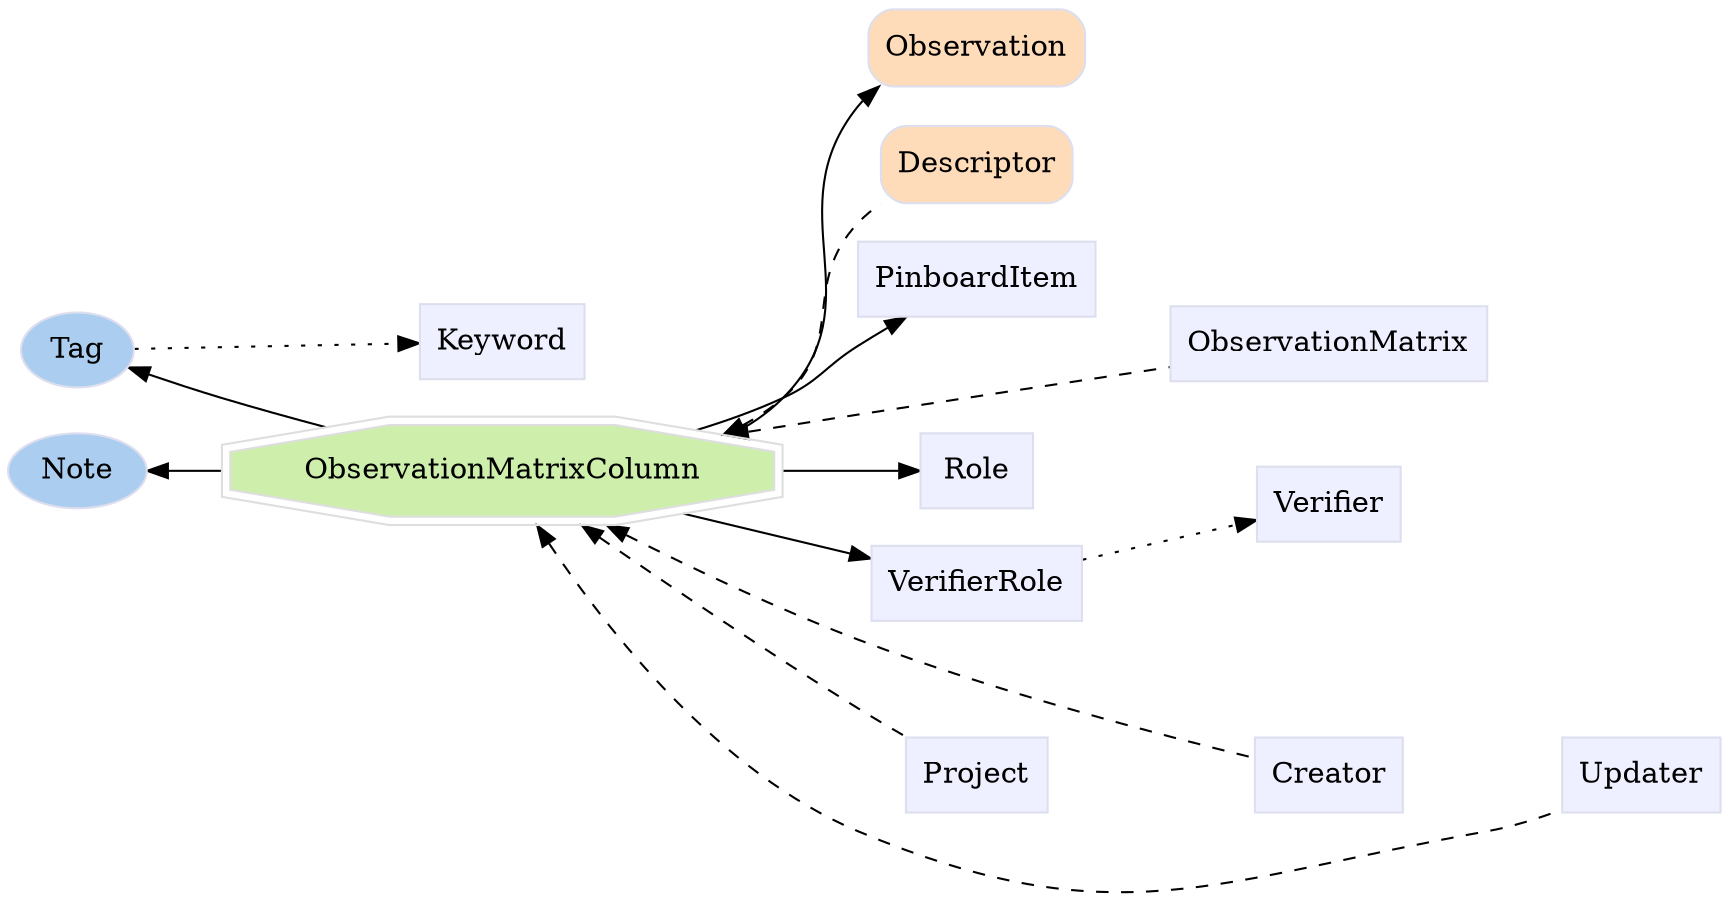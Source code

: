 digraph ObservationMatrixColumn {
	graph [bb="0,0,709.64,419.32",
		label="",
		outputorder=edgesfirst,
		rankdir=LR
	];
	node [label="\N"];
	subgraph annotator_cluster {
		graph [rank=min];
		Tag	[color="#dddeee",
			fillcolor="#abcdef",
			group=annotator,
			height=0.5,
			href="/develop/Data/models.html#tag",
			label=Tag,
			pos="27.948,254.82",
			shape=oval,
			style=filled,
			target=_top,
			width=0.75];
		Note	[color="#dddeee",
			fillcolor="#abcdef",
			group=annotator,
			height=0.5,
			href="/develop/Data/models.html#note",
			label=Note,
			pos="27.948,198.82",
			shape=oval,
			style=filled,
			target=_top,
			width=0.77632];
	}
	subgraph core {
		Observation	[color="#dddeee",
			fillcolor="#fedcba",
			group=core,
			height=0.51389,
			href="/develop/Data/models.html#observation",
			label=Observation,
			pos="412.14,400.82",
			shape=Mrecord,
			style=filled,
			target=_top,
			width=1.1528];
		Descriptor	[color="#dddeee",
			fillcolor="#fedcba",
			group=core,
			height=0.51389,
			href="/develop/Data/models.html#descriptor",
			label=Descriptor,
			pos="412.14,345.82",
			shape=Mrecord,
			style=filled,
			target=_top,
			width=1.0278];
	}
	subgraph supporting {
		ObservationMatrixColumn	[color="#dedede",
			fillcolor="#cdefab",
			group=target,
			height=0.61111,
			href="/develop/Data/models.html#observation-matrix-column",
			label=ObservationMatrixColumn,
			pos="211.27,198.82",
			shape=doubleoctagon,
			style=filled,
			target=_top,
			width=3.3159];
		Keyword	[color="#dddeee",
			fillcolor="#eeefff",
			group=supporting,
			height=0.5,
			href="/develop/Data/models.html#keyword",
			label=Keyword,
			pos="211.27,256.82",
			shape=box,
			style=filled,
			target=_top,
			width=0.93056];
		PinboardItem	[color="#dddeee",
			fillcolor="#eeefff",
			group=supporting,
			height=0.5,
			href="/develop/Data/models.html#pinboard-item",
			label=PinboardItem,
			pos="412.14,290.82",
			shape=box,
			style=filled,
			target=_top,
			width=1.2639];
		Role	[color="#dddeee",
			fillcolor="#eeefff",
			group=supporting,
			height=0.5,
			href="/develop/Data/models.html#role",
			label=Role,
			pos="412.14,198.82",
			shape=box,
			style=filled,
			target=_top,
			width=0.75];
		VerifierRole	[color="#dddeee",
			fillcolor="#eeefff",
			group=supporting,
			height=0.5,
			href="/develop/Data/models.html#verifier-role",
			label=VerifierRole,
			pos="412.14,144.82",
			shape=box,
			style=filled,
			target=_top,
			width=1.1528];
		Verifier	[color="#dddeee",
			fillcolor="#eeefff",
			group=supporting,
			height=0.5,
			href="/develop/Data/models.html#verifier",
			label=Verifier,
			pos="553.64,171.82",
			shape=box,
			style=filled,
			target=_top,
			width=0.79167];
		Creator	[color="#dddeee",
			fillcolor="#eeefff",
			group=supporting,
			height=0.5,
			href="/develop/Data/models.html#creator",
			label=Creator,
			pos="553.64,52.824",
			shape=box,
			style=filled,
			target=_top,
			width=0.79167];
		ObservationMatrix	[color="#dddeee",
			fillcolor="#eeefff",
			group=supporting,
			height=0.5,
			href="/develop/Data/models.html#observation-matrix",
			label=ObservationMatrix,
			pos="553.64,322.82",
			shape=box,
			style=filled,
			target=_top,
			width=1.6667];
		Project	[color="#dddeee",
			fillcolor="#eeefff",
			group=supporting,
			height=0.5,
			href="/develop/Data/models.html#project",
			label=Project,
			pos="412.14,52.824",
			shape=box,
			style=filled,
			target=_top,
			width=0.76389];
		Updater	[color="#dddeee",
			fillcolor="#eeefff",
			group=supporting,
			height=0.5,
			href="/develop/Data/models.html#updater",
			label=Updater,
			pos="679.64,52.824",
			shape=box,
			style=filled,
			target=_top,
			width=0.83333];
	}
	Tag -> Keyword	[pos="e,177.74,256.47 55.313,255.11 84.687,255.44 132.61,255.97 167.4,256.35",
		style=dotted];
	Observation -> ObservationMatrix	[pos="e,519.98,341.09 445.5,382.73 464.99,371.83 490.01,357.84 510.97,346.12",
		style=invis];
	ObservationMatrixColumn -> Tag	[pos="e,51.137,245.24 136.3,216.71 121.5,220.71 106.13,225.15 91.895,229.82 81.588,233.21 70.536,237.4 60.613,241.37"];
	ObservationMatrixColumn -> Note	[pos="e,56.093,198.82 91.781,198.82 82.712,198.82 74.054,198.82 66.222,198.82"];
	ObservationMatrixColumn -> Observation	[pos="e,374.99,382.53 307.25,213.43 315.9,217.66 323.92,223.03 330.64,229.82 377.03,276.73 327.5,320.72 366.64,373.82 367.01,374.32 367.39,\
374.82 367.78,375.3"];
	ObservationMatrixColumn -> Descriptor	[dir=back,
		pos="s,304.82,213.79 313.86,218.23 319.87,221.52 325.54,225.36 330.64,229.82 362.43,257.67 339.46,285.47 366.64,317.82 369.69,321.46 \
373.34,324.77 377.22,327.74",
		style=dashed];
	ObservationMatrixColumn -> PinboardItem	[pos="e,385.55,272.79 294.17,215.42 306.71,219.33 319.26,224.08 330.64,229.82 348.99,239.08 350.29,246.38 366.64,258.82 370.05,261.42 \
373.63,264.09 377.23,266.73"];
	ObservationMatrixColumn -> Role	[pos="e,385.09,198.82 330.54,198.82 346.57,198.82 361.92,198.82 374.85,198.82"];
	ObservationMatrixColumn -> VerifierRole	[pos="e,370.56,155.84 280.99,180.16 307.24,173.04 336.65,165.05 360.87,158.48"];
	ObservationMatrixColumn -> Creator	[dir=back,
		pos="s,250.51,176.74 259.52,171.71 289.63,155.02 329.78,133.83 366.64,117.82 421.55,93.979 488.3,72.36 525.05,61.066",
		style=dashed];
	ObservationMatrixColumn -> ObservationMatrix	[dir=back,
		pos="s,297.84,214.89 307.88,217.15 354.2,227.77 409.98,243.19 457.64,263.82 482.94,274.78 509.4,291.73 527.95,304.66",
		style=dashed];
	ObservationMatrixColumn -> Project	[dir=back,
		pos="s,242.07,176.64 250.47,170.4 281.65,147.26 326.89,113.79 366.64,84.824 372.79,80.341 379.45,75.534 385.69,71.045",
		style=dashed];
	ObservationMatrixColumn -> Updater	[dir=back,
		pos="s,223.67,176.8 228.68,167.96 252.65,126.59 301.58,54.967 366.64,25.824 466.83,-19.051 505.98,4.3536 613.64,25.824 625.74,28.238 \
638.41,32.95 649.32,37.771",
		style=dashed];
	Role -> Verifier	[pos="e,525.09,177.16 439.38,193.75 460.79,189.6 491.3,183.7 515.26,179.06",
		style=invis];
	VerifierRole -> Verifier	[pos="e,524.91,166.46 453.86,152.71 473.14,156.44 496,160.86 514.88,164.52",
		style=dotted];
	Creator -> Updater	[pos="e,649.47,52.824 582.16,52.824 598.94,52.824 620.66,52.824 639.24,52.824",
		style=invis];
	Project -> Creator	[pos="e,524.74,52.824 439.71,52.824 460.92,52.824 490.91,52.824 514.66,52.824",
		style=invis];
}
